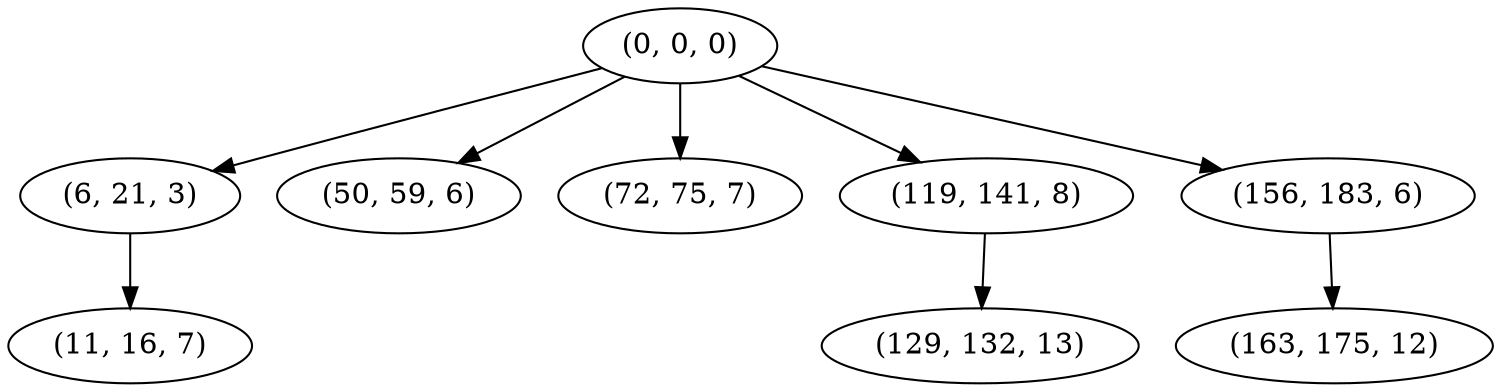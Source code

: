 digraph tree {
    "(0, 0, 0)";
    "(6, 21, 3)";
    "(11, 16, 7)";
    "(50, 59, 6)";
    "(72, 75, 7)";
    "(119, 141, 8)";
    "(129, 132, 13)";
    "(156, 183, 6)";
    "(163, 175, 12)";
    "(0, 0, 0)" -> "(6, 21, 3)";
    "(0, 0, 0)" -> "(50, 59, 6)";
    "(0, 0, 0)" -> "(72, 75, 7)";
    "(0, 0, 0)" -> "(119, 141, 8)";
    "(0, 0, 0)" -> "(156, 183, 6)";
    "(6, 21, 3)" -> "(11, 16, 7)";
    "(119, 141, 8)" -> "(129, 132, 13)";
    "(156, 183, 6)" -> "(163, 175, 12)";
}
